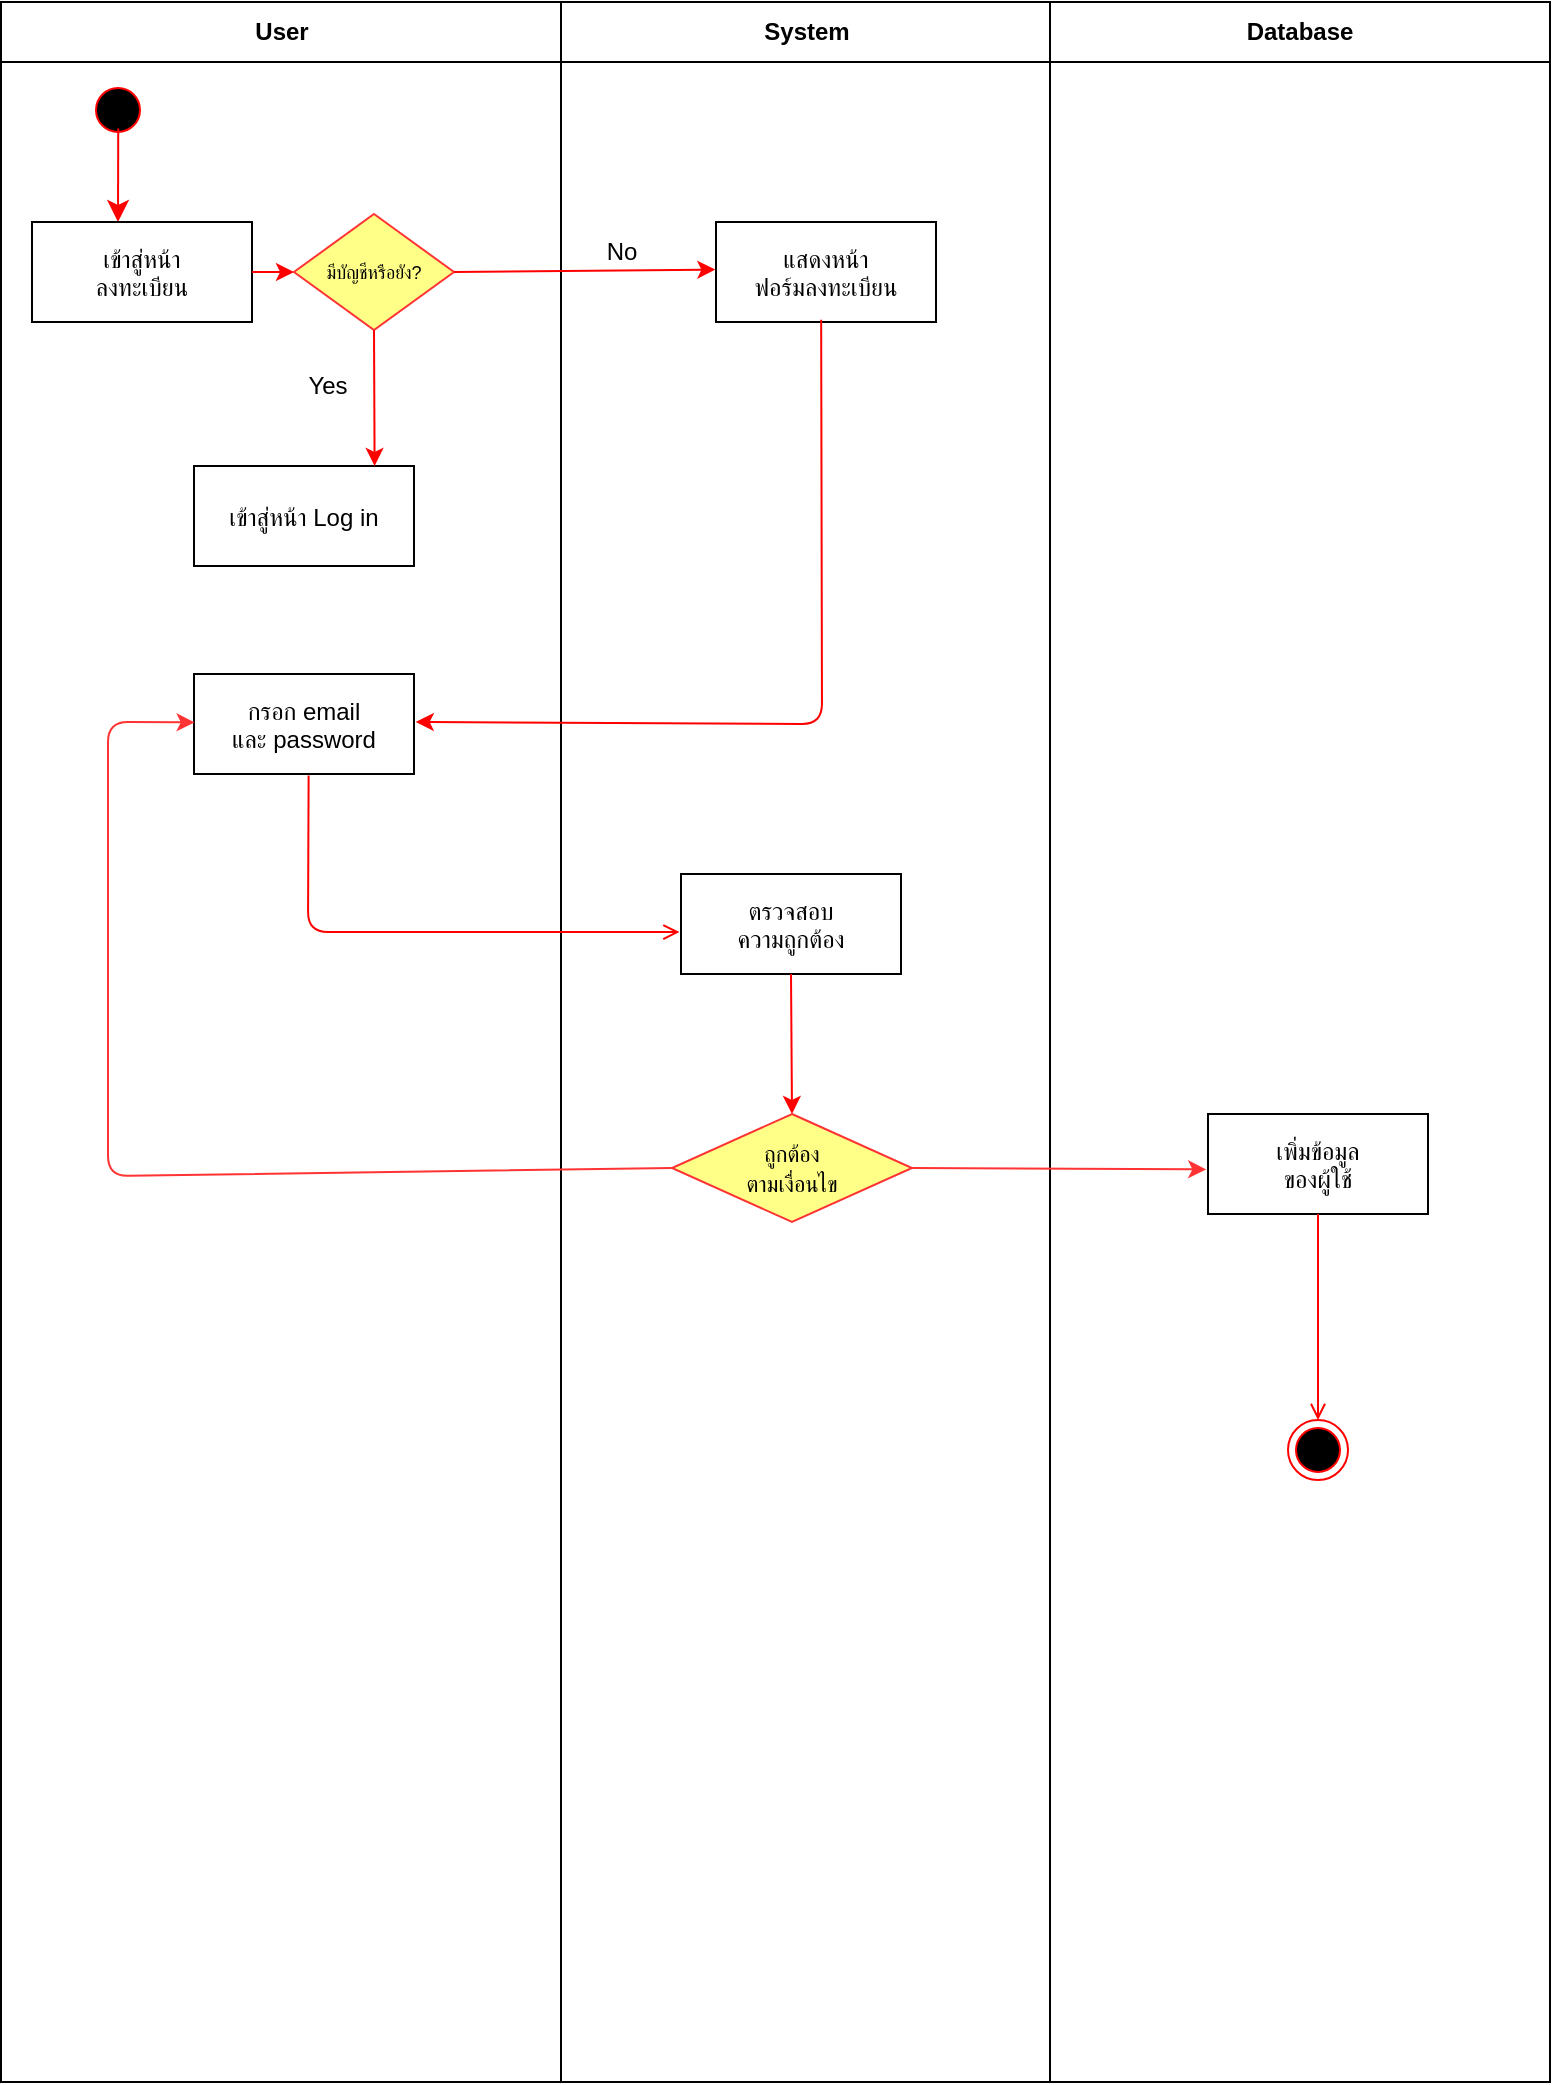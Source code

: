 <mxfile version="22.0.8" type="github">
  <diagram name="Page-1" id="e7e014a7-5840-1c2e-5031-d8a46d1fe8dd">
    <mxGraphModel dx="1764" dy="1018" grid="0" gridSize="10" guides="1" tooltips="1" connect="1" arrows="1" fold="1" page="1" pageScale="1" pageWidth="827" pageHeight="1169" background="none" math="0" shadow="0">
      <root>
        <mxCell id="0" />
        <mxCell id="1" parent="0" />
        <mxCell id="2" value="User" style="swimlane;whiteSpace=wrap;startSize=30;" parent="1" vertex="1">
          <mxGeometry x="26.5" y="80" width="280" height="1040" as="geometry" />
        </mxCell>
        <mxCell id="5" value="" style="ellipse;shape=startState;fillColor=#000000;strokeColor=#ff0000;" parent="2" vertex="1">
          <mxGeometry x="43.5" y="39" width="30" height="30" as="geometry" />
        </mxCell>
        <mxCell id="6" value="" style="edgeStyle=elbowEdgeStyle;elbow=horizontal;verticalAlign=bottom;endArrow=classic;endSize=8;strokeColor=#FF0000;endFill=1;rounded=0;exitX=0.504;exitY=0.81;exitDx=0;exitDy=0;exitPerimeter=0;" parent="2" source="5" target="7" edge="1">
          <mxGeometry x="100" y="40" as="geometry">
            <mxPoint x="115" y="110" as="targetPoint" />
          </mxGeometry>
        </mxCell>
        <mxCell id="7" value="เข้าสู่หน้า&#xa;ลงทะเบียน" style="" parent="2" vertex="1">
          <mxGeometry x="15.5" y="110" width="110" height="50" as="geometry" />
        </mxCell>
        <mxCell id="8" value="เข้าสู่หน้า Log in" style="" parent="2" vertex="1">
          <mxGeometry x="96.5" y="232" width="110" height="50" as="geometry" />
        </mxCell>
        <mxCell id="21" value="มีบัญชีหรือยัง?" style="rhombus;fillColor=#ffff88;strokeColor=#FF3333;fontSize=9;" parent="2" vertex="1">
          <mxGeometry x="146.5" y="106" width="80" height="58" as="geometry" />
        </mxCell>
        <mxCell id="OnfexrxYDZT6BZnMwB1S-41" value="" style="endArrow=classic;strokeColor=#FF0000;endFill=1;rounded=0;exitX=1;exitY=0.5;exitDx=0;exitDy=0;entryX=0;entryY=0.5;entryDx=0;entryDy=0;" edge="1" parent="2" source="7" target="21">
          <mxGeometry relative="1" as="geometry">
            <mxPoint x="337" y="170" as="sourcePoint" />
            <mxPoint x="337" y="232" as="targetPoint" />
          </mxGeometry>
        </mxCell>
        <mxCell id="OnfexrxYDZT6BZnMwB1S-43" value="" style="endArrow=classic;strokeColor=#FF0000;endFill=1;rounded=0;entryX=0.821;entryY=0;entryDx=0;entryDy=0;entryPerimeter=0;exitX=0.5;exitY=1;exitDx=0;exitDy=0;" edge="1" parent="2" source="21" target="8">
          <mxGeometry relative="1" as="geometry">
            <mxPoint x="235.87" y="164" as="sourcePoint" />
            <mxPoint x="235.963" y="202" as="targetPoint" />
          </mxGeometry>
        </mxCell>
        <mxCell id="OnfexrxYDZT6BZnMwB1S-48" value="Yes" style="text;html=1;strokeColor=none;fillColor=none;align=center;verticalAlign=middle;whiteSpace=wrap;rounded=0;" vertex="1" parent="2">
          <mxGeometry x="145.5" y="182" width="35.5" height="20" as="geometry" />
        </mxCell>
        <mxCell id="OnfexrxYDZT6BZnMwB1S-51" value="กรอก email&#xa;และ password" style="" vertex="1" parent="2">
          <mxGeometry x="96.5" y="336" width="110" height="50" as="geometry" />
        </mxCell>
        <mxCell id="3" value="System" style="swimlane;whiteSpace=wrap;startSize=30;" parent="1" vertex="1">
          <mxGeometry x="306.5" y="80" width="244.5" height="1040" as="geometry" />
        </mxCell>
        <mxCell id="15" value="แสดงหน้า&#xa;ฟอร์มลงทะเบียน" style="" parent="3" vertex="1">
          <mxGeometry x="77.5" y="110" width="110" height="50" as="geometry" />
        </mxCell>
        <mxCell id="OnfexrxYDZT6BZnMwB1S-45" value="No" style="text;html=1;strokeColor=none;fillColor=none;align=center;verticalAlign=middle;whiteSpace=wrap;rounded=0;" vertex="1" parent="3">
          <mxGeometry y="110" width="60" height="30" as="geometry" />
        </mxCell>
        <mxCell id="OnfexrxYDZT6BZnMwB1S-53" value="ตรวจสอบ&#xa;ความถูกต้อง" style="" vertex="1" parent="3">
          <mxGeometry x="60" y="436" width="110" height="50" as="geometry" />
        </mxCell>
        <mxCell id="OnfexrxYDZT6BZnMwB1S-56" value="&lt;font style=&quot;font-size: 11px;&quot;&gt;ถูกต้อง&lt;br&gt;ตามเงื่อนไข&lt;/font&gt;" style="rhombus;whiteSpace=wrap;html=1;fillColor=#ffff88;strokeColor=#FF3333;" vertex="1" parent="3">
          <mxGeometry x="55.5" y="556" width="120" height="54" as="geometry" />
        </mxCell>
        <mxCell id="OnfexrxYDZT6BZnMwB1S-57" value="" style="edgeStyle=none;strokeColor=#FF0000;endArrow=classic;endFill=1;rounded=0;exitX=0.5;exitY=1;exitDx=0;exitDy=0;entryX=0.5;entryY=0;entryDx=0;entryDy=0;" edge="1" parent="3" source="OnfexrxYDZT6BZnMwB1S-53" target="OnfexrxYDZT6BZnMwB1S-56">
          <mxGeometry width="100" height="100" relative="1" as="geometry">
            <mxPoint x="83.5" y="517.37" as="sourcePoint" />
            <mxPoint x="203.5" y="517.87" as="targetPoint" />
          </mxGeometry>
        </mxCell>
        <mxCell id="4" value="Database" style="swimlane;whiteSpace=wrap;startSize=30;" parent="1" vertex="1">
          <mxGeometry x="551" y="80" width="250" height="1040" as="geometry" />
        </mxCell>
        <mxCell id="33" value="เพิ่มข้อมูล&#xa;ของผู้ใช้" style="" parent="4" vertex="1">
          <mxGeometry x="79" y="556" width="110" height="50" as="geometry" />
        </mxCell>
        <mxCell id="38" value="" style="ellipse;shape=endState;fillColor=#000000;strokeColor=#ff0000" parent="4" vertex="1">
          <mxGeometry x="119" y="709" width="30" height="30" as="geometry" />
        </mxCell>
        <mxCell id="39" value="" style="endArrow=open;strokeColor=#FF0000;endFill=1;rounded=0" parent="4" source="33" target="38" edge="1">
          <mxGeometry relative="1" as="geometry" />
        </mxCell>
        <mxCell id="OnfexrxYDZT6BZnMwB1S-42" value="" style="endArrow=classic;strokeColor=#FF0000;endFill=1;rounded=0;exitX=1;exitY=0.5;exitDx=0;exitDy=0;entryX=-0.003;entryY=0.476;entryDx=0;entryDy=0;entryPerimeter=0;" edge="1" parent="1" source="21" target="15">
          <mxGeometry relative="1" as="geometry">
            <mxPoint x="302.5" y="218.79" as="sourcePoint" />
            <mxPoint x="332.5" y="218.79" as="targetPoint" />
          </mxGeometry>
        </mxCell>
        <mxCell id="17" value="" style="endArrow=classic;strokeColor=#FF0000;endFill=1;entryX=1.008;entryY=0.48;entryDx=0;entryDy=0;rounded=1;exitX=0.478;exitY=0.977;exitDx=0;exitDy=0;exitPerimeter=0;entryPerimeter=0;" parent="1" source="15" target="OnfexrxYDZT6BZnMwB1S-51" edge="1">
          <mxGeometry relative="1" as="geometry">
            <mxPoint x="442.986" y="244" as="sourcePoint" />
            <mxPoint x="238" y="441" as="targetPoint" />
            <Array as="points">
              <mxPoint x="437" y="441" />
            </Array>
          </mxGeometry>
        </mxCell>
        <mxCell id="OnfexrxYDZT6BZnMwB1S-54" value="" style="edgeStyle=none;strokeColor=#FF0000;endArrow=open;endFill=1;entryX=-0.007;entryY=0.581;entryDx=0;entryDy=0;rounded=1;exitX=0.521;exitY=1.016;exitDx=0;exitDy=0;exitPerimeter=0;entryPerimeter=0;" edge="1" parent="1" source="OnfexrxYDZT6BZnMwB1S-51" target="OnfexrxYDZT6BZnMwB1S-53">
          <mxGeometry width="100" height="100" relative="1" as="geometry">
            <mxPoint x="180" y="470" as="sourcePoint" />
            <mxPoint x="306.5" y="540.5" as="targetPoint" />
            <Array as="points">
              <mxPoint x="180" y="545" />
            </Array>
          </mxGeometry>
        </mxCell>
        <mxCell id="OnfexrxYDZT6BZnMwB1S-58" value="" style="endArrow=classic;html=1;rounded=1;exitX=0;exitY=0.5;exitDx=0;exitDy=0;entryX=0.003;entryY=0.484;entryDx=0;entryDy=0;entryPerimeter=0;strokeColor=#FF3333;" edge="1" parent="1" source="OnfexrxYDZT6BZnMwB1S-56" target="OnfexrxYDZT6BZnMwB1S-51">
          <mxGeometry width="50" height="50" relative="1" as="geometry">
            <mxPoint x="210" y="630" as="sourcePoint" />
            <mxPoint x="120" y="440" as="targetPoint" />
            <Array as="points">
              <mxPoint x="80" y="667" />
              <mxPoint x="80" y="440" />
            </Array>
          </mxGeometry>
        </mxCell>
        <mxCell id="OnfexrxYDZT6BZnMwB1S-59" value="" style="endArrow=classic;html=1;rounded=0;entryX=-0.008;entryY=0.554;entryDx=0;entryDy=0;entryPerimeter=0;exitX=1;exitY=0.5;exitDx=0;exitDy=0;strokeColor=#FF3333;" edge="1" parent="1" source="OnfexrxYDZT6BZnMwB1S-56" target="33">
          <mxGeometry width="50" height="50" relative="1" as="geometry">
            <mxPoint x="440" y="610" as="sourcePoint" />
            <mxPoint x="490" y="560" as="targetPoint" />
          </mxGeometry>
        </mxCell>
      </root>
    </mxGraphModel>
  </diagram>
</mxfile>
